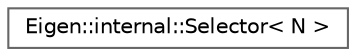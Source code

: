 digraph "类继承关系图"
{
 // LATEX_PDF_SIZE
  bgcolor="transparent";
  edge [fontname=Helvetica,fontsize=10,labelfontname=Helvetica,labelfontsize=10];
  node [fontname=Helvetica,fontsize=10,shape=box,height=0.2,width=0.4];
  rankdir="LR";
  Node0 [id="Node000000",label="Eigen::internal::Selector\< N \>",height=0.2,width=0.4,color="grey40", fillcolor="white", style="filled",URL="$struct_eigen_1_1internal_1_1_selector.html",tooltip=" "];
}
